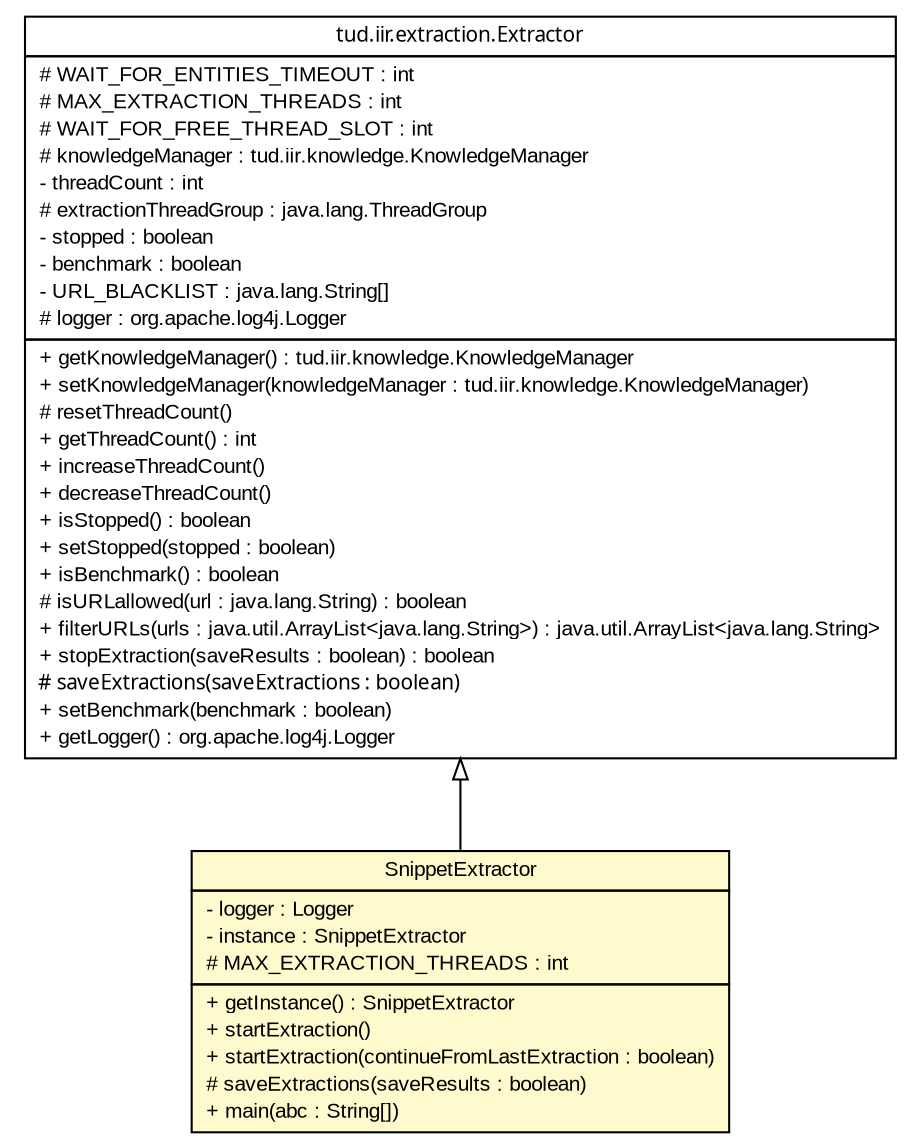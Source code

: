 #!/usr/local/bin/dot
#
# Class diagram 
# Generated by UMLGraph version 5.2 (http://www.umlgraph.org/)
#

digraph G {
	edge [fontname="arial",fontsize=10,labelfontname="arial",labelfontsize=10];
	node [fontname="arial",fontsize=10,shape=plaintext];
	nodesep=0.25;
	ranksep=0.5;
	// tud.iir.extraction.Extractor
	c32068 [label=<<table title="tud.iir.extraction.Extractor" border="0" cellborder="1" cellspacing="0" cellpadding="2" port="p" href="../Extractor.html">
		<tr><td><table border="0" cellspacing="0" cellpadding="1">
<tr><td align="center" balign="center"><font face="ariali"> tud.iir.extraction.Extractor </font></td></tr>
		</table></td></tr>
		<tr><td><table border="0" cellspacing="0" cellpadding="1">
<tr><td align="left" balign="left"> # WAIT_FOR_ENTITIES_TIMEOUT : int </td></tr>
<tr><td align="left" balign="left"> # MAX_EXTRACTION_THREADS : int </td></tr>
<tr><td align="left" balign="left"> # WAIT_FOR_FREE_THREAD_SLOT : int </td></tr>
<tr><td align="left" balign="left"> # knowledgeManager : tud.iir.knowledge.KnowledgeManager </td></tr>
<tr><td align="left" balign="left"> - threadCount : int </td></tr>
<tr><td align="left" balign="left"> # extractionThreadGroup : java.lang.ThreadGroup </td></tr>
<tr><td align="left" balign="left"> - stopped : boolean </td></tr>
<tr><td align="left" balign="left"> - benchmark : boolean </td></tr>
<tr><td align="left" balign="left"> - URL_BLACKLIST : java.lang.String[] </td></tr>
<tr><td align="left" balign="left"> # logger : org.apache.log4j.Logger </td></tr>
		</table></td></tr>
		<tr><td><table border="0" cellspacing="0" cellpadding="1">
<tr><td align="left" balign="left"> + getKnowledgeManager() : tud.iir.knowledge.KnowledgeManager </td></tr>
<tr><td align="left" balign="left"> + setKnowledgeManager(knowledgeManager : tud.iir.knowledge.KnowledgeManager) </td></tr>
<tr><td align="left" balign="left"> # resetThreadCount() </td></tr>
<tr><td align="left" balign="left"> + getThreadCount() : int </td></tr>
<tr><td align="left" balign="left"> + increaseThreadCount() </td></tr>
<tr><td align="left" balign="left"> + decreaseThreadCount() </td></tr>
<tr><td align="left" balign="left"> + isStopped() : boolean </td></tr>
<tr><td align="left" balign="left"> + setStopped(stopped : boolean) </td></tr>
<tr><td align="left" balign="left"> + isBenchmark() : boolean </td></tr>
<tr><td align="left" balign="left"> # isURLallowed(url : java.lang.String) : boolean </td></tr>
<tr><td align="left" balign="left"> + filterURLs(urls : java.util.ArrayList&lt;java.lang.String&gt;) : java.util.ArrayList&lt;java.lang.String&gt; </td></tr>
<tr><td align="left" balign="left"> + stopExtraction(saveResults : boolean) : boolean </td></tr>
<tr><td align="left" balign="left"><font face="ariali" point-size="10.0"> # saveExtractions(saveExtractions : boolean) </font></td></tr>
<tr><td align="left" balign="left"> + setBenchmark(benchmark : boolean) </td></tr>
<tr><td align="left" balign="left"> + getLogger() : org.apache.log4j.Logger </td></tr>
		</table></td></tr>
		</table>>, fontname="arial", fontcolor="black", fontsize=10.0];
	// tud.iir.extraction.snippet.SnippetExtractor
	c32117 [label=<<table title="tud.iir.extraction.snippet.SnippetExtractor" border="0" cellborder="1" cellspacing="0" cellpadding="2" port="p" bgcolor="lemonChiffon" href="./SnippetExtractor.html">
		<tr><td><table border="0" cellspacing="0" cellpadding="1">
<tr><td align="center" balign="center"> SnippetExtractor </td></tr>
		</table></td></tr>
		<tr><td><table border="0" cellspacing="0" cellpadding="1">
<tr><td align="left" balign="left"> - logger : Logger </td></tr>
<tr><td align="left" balign="left"> - instance : SnippetExtractor </td></tr>
<tr><td align="left" balign="left"> # MAX_EXTRACTION_THREADS : int </td></tr>
		</table></td></tr>
		<tr><td><table border="0" cellspacing="0" cellpadding="1">
<tr><td align="left" balign="left"> + getInstance() : SnippetExtractor </td></tr>
<tr><td align="left" balign="left"> + startExtraction() </td></tr>
<tr><td align="left" balign="left"> + startExtraction(continueFromLastExtraction : boolean) </td></tr>
<tr><td align="left" balign="left"> # saveExtractions(saveResults : boolean) </td></tr>
<tr><td align="left" balign="left"> + main(abc : String[]) </td></tr>
		</table></td></tr>
		</table>>, fontname="arial", fontcolor="black", fontsize=10.0];
	//tud.iir.extraction.snippet.SnippetExtractor extends tud.iir.extraction.Extractor
	c32068:p -> c32117:p [dir=back,arrowtail=empty];
}

